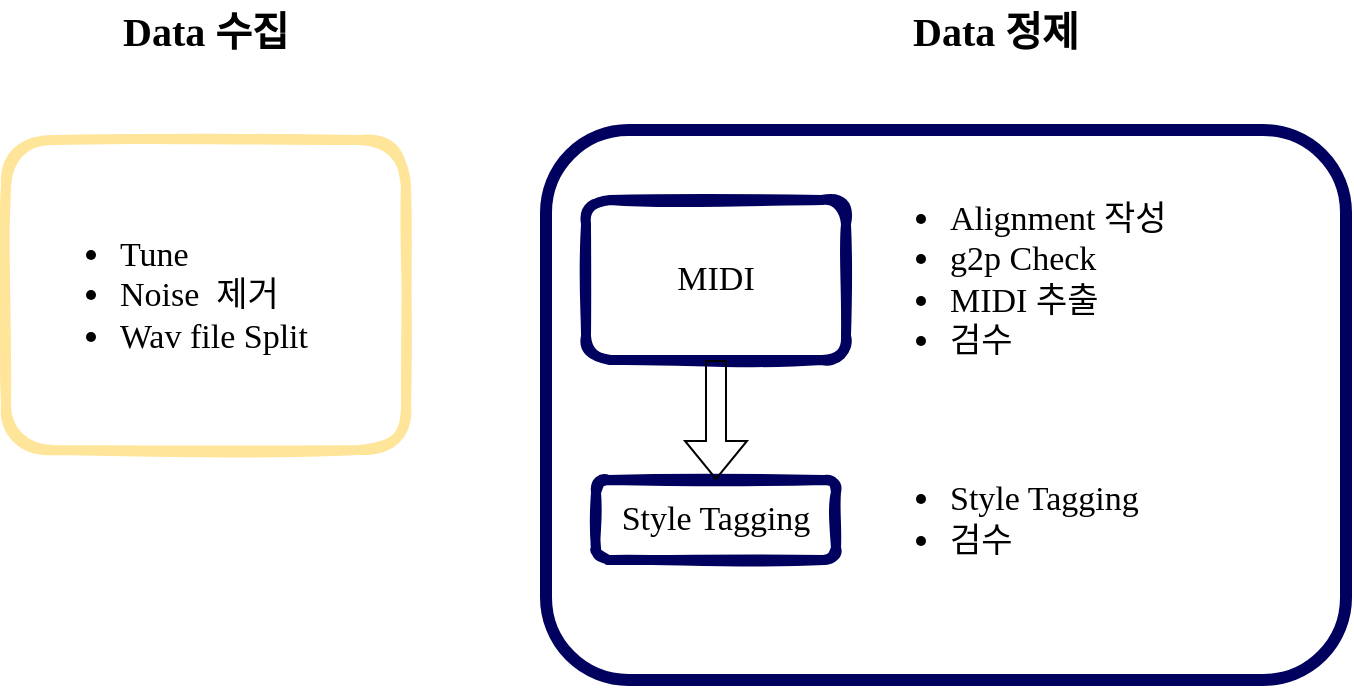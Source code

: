 <mxfile version="17.4.6" type="github">
  <diagram id="bYdH0A7eYf3jt_EvrW45" name="Page-1">
    <mxGraphModel dx="1071" dy="712" grid="1" gridSize="10" guides="1" tooltips="1" connect="1" arrows="1" fold="1" page="1" pageScale="1" pageWidth="827" pageHeight="1169" math="0" shadow="0">
      <root>
        <mxCell id="0" />
        <mxCell id="1" parent="0" />
        <mxCell id="xnQV9a3Z6vqpm0pV5S3U-1" value="" style="rounded=1;whiteSpace=wrap;html=1;strokeColor=#FFE599;strokeWidth=5;gradientColor=none;shadow=0;glass=0;sketch=1;perimeterSpacing=0;" parent="1" vertex="1">
          <mxGeometry x="30" y="110" width="200" height="155" as="geometry" />
        </mxCell>
        <mxCell id="xnQV9a3Z6vqpm0pV5S3U-2" value="" style="rounded=1;whiteSpace=wrap;html=1;strokeColor=#00005E;strokeWidth=6;" parent="1" vertex="1">
          <mxGeometry x="300" y="105" width="400" height="275" as="geometry" />
        </mxCell>
        <mxCell id="DYIPkd5MB8kChP2E2KvI-2" value="Data 수집" style="text;html=1;strokeColor=none;fillColor=none;align=center;verticalAlign=middle;whiteSpace=wrap;rounded=0;fontStyle=1;fontSize=20;fontFamily=Comic Sans MS;" vertex="1" parent="1">
          <mxGeometry x="80" y="40" width="100" height="30" as="geometry" />
        </mxCell>
        <mxCell id="DYIPkd5MB8kChP2E2KvI-3" value="&lt;ul style=&quot;font-size: 17px;&quot;&gt;&lt;li style=&quot;font-size: 17px;&quot;&gt;Tune&lt;/li&gt;&lt;li style=&quot;font-size: 17px;&quot;&gt;Noise&amp;nbsp; 제거&lt;/li&gt;&lt;li style=&quot;font-size: 17px;&quot;&gt;Wav file Split&lt;/li&gt;&lt;/ul&gt;" style="text;html=1;strokeColor=none;fillColor=none;align=left;verticalAlign=middle;whiteSpace=wrap;rounded=0;shadow=0;glass=0;sketch=1;fontFamily=Comic Sans MS;fontSize=17;" vertex="1" parent="1">
          <mxGeometry x="45" y="122.5" width="170" height="130" as="geometry" />
        </mxCell>
        <mxCell id="DYIPkd5MB8kChP2E2KvI-5" value="Data 정제" style="text;html=1;strokeColor=none;fillColor=none;align=center;verticalAlign=middle;whiteSpace=wrap;rounded=0;fontStyle=1;fontSize=20;fontFamily=Comic Sans MS;" vertex="1" parent="1">
          <mxGeometry x="475" y="40" width="100" height="30" as="geometry" />
        </mxCell>
        <mxCell id="DYIPkd5MB8kChP2E2KvI-7" value="MIDI" style="rounded=1;whiteSpace=wrap;html=1;shadow=0;glass=0;sketch=1;fontFamily=Comic Sans MS;fontSize=17;strokeColor=#00005E;strokeWidth=5;fillColor=#FFFFFF;gradientColor=none;" vertex="1" parent="1">
          <mxGeometry x="320" y="140" width="130" height="80" as="geometry" />
        </mxCell>
        <mxCell id="DYIPkd5MB8kChP2E2KvI-9" value="Style Tagging" style="rounded=1;whiteSpace=wrap;html=1;shadow=0;glass=0;sketch=1;fontFamily=Comic Sans MS;fontSize=17;strokeColor=#00005E;strokeWidth=5;fillColor=#FFFFFF;gradientColor=none;" vertex="1" parent="1">
          <mxGeometry x="325" y="280" width="120" height="40" as="geometry" />
        </mxCell>
        <mxCell id="DYIPkd5MB8kChP2E2KvI-11" value="" style="shape=flexArrow;endArrow=classic;html=1;rounded=0;fontFamily=Comic Sans MS;fontSize=17;exitX=0.5;exitY=1;exitDx=0;exitDy=0;entryX=0.5;entryY=0;entryDx=0;entryDy=0;" edge="1" parent="1" source="DYIPkd5MB8kChP2E2KvI-7" target="DYIPkd5MB8kChP2E2KvI-9">
          <mxGeometry width="50" height="50" relative="1" as="geometry">
            <mxPoint x="400" y="350" as="sourcePoint" />
            <mxPoint x="450" y="300" as="targetPoint" />
          </mxGeometry>
        </mxCell>
        <mxCell id="DYIPkd5MB8kChP2E2KvI-13" value="&lt;ul style=&quot;font-size: 17px&quot;&gt;&lt;li style=&quot;font-size: 17px&quot;&gt;Alignment 작성&lt;/li&gt;&lt;li style=&quot;font-size: 17px&quot;&gt;g2p Check&lt;/li&gt;&lt;li style=&quot;font-size: 17px&quot;&gt;MIDI 추출&lt;/li&gt;&lt;li style=&quot;font-size: 17px&quot;&gt;검수&lt;/li&gt;&lt;/ul&gt;" style="text;html=1;strokeColor=none;fillColor=none;align=left;verticalAlign=middle;whiteSpace=wrap;rounded=0;shadow=0;glass=0;sketch=1;fontFamily=Comic Sans MS;fontSize=17;" vertex="1" parent="1">
          <mxGeometry x="460" y="140" width="230" height="80" as="geometry" />
        </mxCell>
        <mxCell id="DYIPkd5MB8kChP2E2KvI-14" value="&lt;ul style=&quot;font-size: 17px&quot;&gt;&lt;li style=&quot;font-size: 17px&quot;&gt;Style Tagging&lt;/li&gt;&lt;li style=&quot;font-size: 17px&quot;&gt;검수&lt;/li&gt;&lt;/ul&gt;" style="text;html=1;strokeColor=none;fillColor=none;align=left;verticalAlign=middle;whiteSpace=wrap;rounded=0;shadow=0;glass=0;sketch=1;fontFamily=Comic Sans MS;fontSize=17;" vertex="1" parent="1">
          <mxGeometry x="460" y="275" width="190" height="50" as="geometry" />
        </mxCell>
      </root>
    </mxGraphModel>
  </diagram>
</mxfile>
